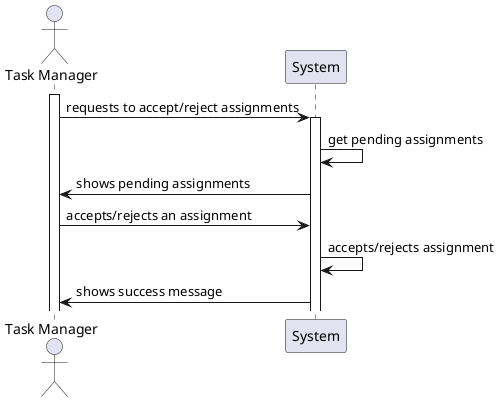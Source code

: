 @startuml

actor "Task Manager" as AM
participant System

activate AM
AM -> System: requests to accept/reject assignments
activate System
System -> System: get pending assignments
System -> AM: shows pending assignments

AM -> System: accepts/rejects an assignment
System -> System: accepts/rejects assignment

System -> AM : shows success message

@enduml